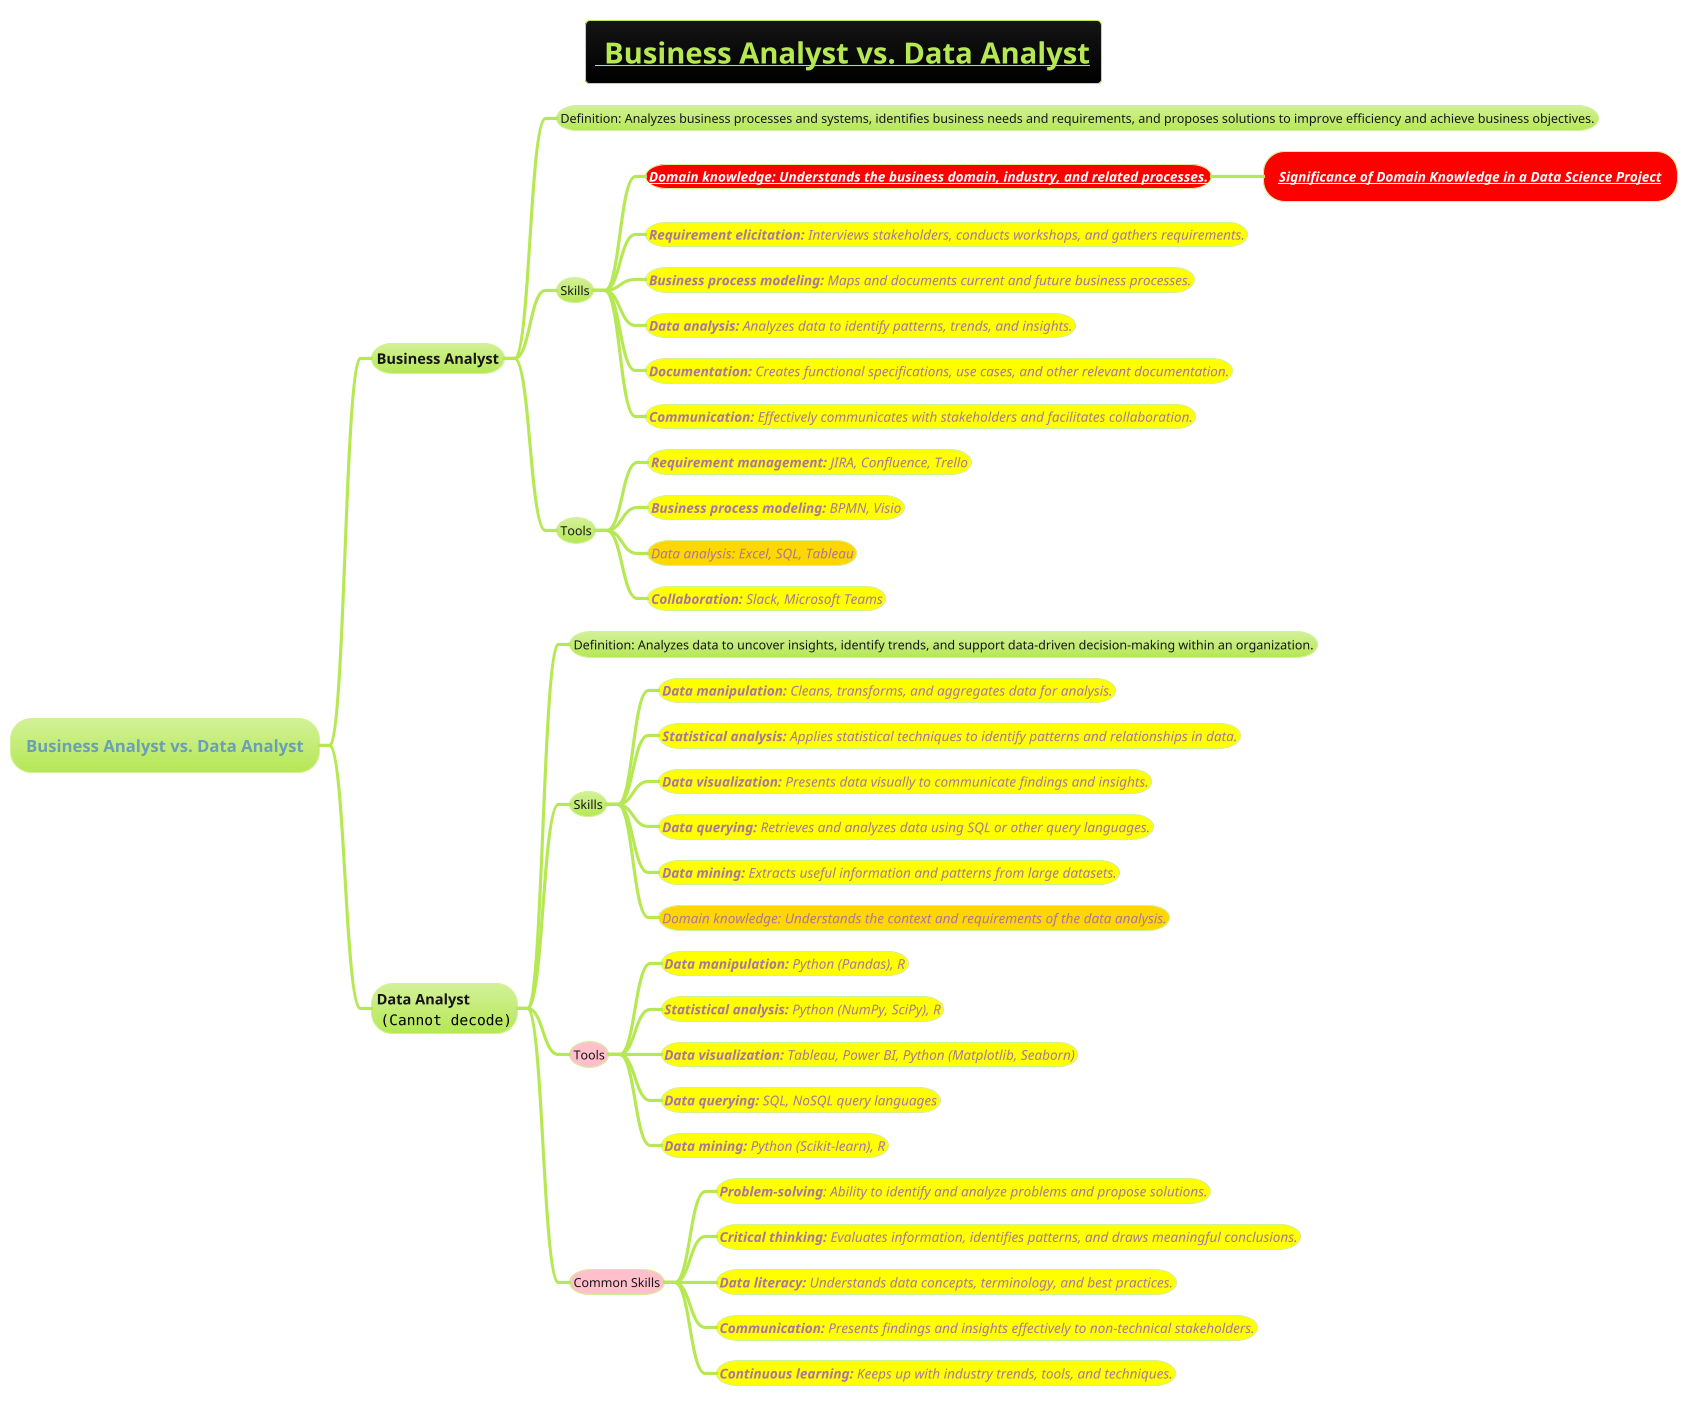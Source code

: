 @startmindmap
title =__ Business Analyst vs. Data Analyst__
!theme hacker

* Business Analyst vs. Data Analyst
** Business Analyst
*** Definition: Analyzes business processes and systems, identifies business needs and requirements, and proposes solutions to improve efficiency and achieve business objectives.
*** Skills
****[#red] ====<size:13>**[[https://heartbeat.comet.ml/significance-of-domain-knowledge-in-a-data-science-project-9fc450b35213 Domain knowledge: Understands the business domain, industry, and related processes.]]**
*****[#red] ====<size:13>**[[https://heartbeat.comet.ml/significance-of-domain-knowledge-in-a-data-science-project-9fc450b35213 Significance of Domain Knowledge in a Data Science Project]]**
****[#yellow] ====<size:13>**Requirement elicitation:** Interviews stakeholders, conducts workshops, and gathers requirements.
****[#yellow] ====<size:13>**Business process modeling:** Maps and documents current and future business processes.
****[#yellow] ====<size:13>**Data analysis:** Analyzes data to identify patterns, trends, and insights.
****[#yellow] ====<size:13>**Documentation:** Creates functional specifications, use cases, and other relevant documentation.
****[#yellow] ====<size:13>**Communication:** Effectively communicates with stakeholders and facilitates collaboration.
*** Tools
****[#yellow] ====<size:13>**Requirement management:** JIRA, Confluence, Trello
****[#yellow] ====<size:13>**Business process modeling:** BPMN, Visio
****[#gold] ====<size:13>Data analysis: Excel, SQL, Tableau
****[#yellow] ====<size:13>**Collaboration:** Slack, Microsoft Teams
** **Data Analyst**\n <img:images/img_2.png>
*** Definition: Analyzes data to uncover insights, identify trends, and support data-driven decision-making within an organization.
*** Skills
****[#yellow] ====<size:13>**Data manipulation:** Cleans, transforms, and aggregates data for analysis.
****[#yellow] ====<size:13>**Statistical analysis:** Applies statistical techniques to identify patterns and relationships in data.
****[#yellow] ====<size:13>**Data visualization:** Presents data visually to communicate findings and insights.
****[#yellow] ====<size:13>**Data querying:** Retrieves and analyzes data using SQL or other query languages.
****[#yellow] ====<size:13>**Data mining:** Extracts useful information and patterns from large datasets.
****[#gold] ====<size:13>Domain knowledge: Understands the context and requirements of the data analysis.
***[#pink] Tools
****[#yellow] ====<size:13>**Data manipulation:** Python (Pandas), R
****[#yellow] ====<size:13>**Statistical analysis:** Python (NumPy, SciPy), R
****[#yellow] ====<size:13>**Data visualization:** Tableau, Power BI, Python (Matplotlib, Seaborn)
****[#yellow] ====<size:13>**Data querying:** SQL, NoSQL query languages
****[#yellow] ====<size:13>**Data mining:** Python (Scikit-learn), R
***[#pink] Common Skills
****[#yellow] ====<size:13>**Problem-solving**: Ability to identify and analyze problems and propose solutions.
****[#yellow] ====<size:13>**Critical thinking:** Evaluates information, identifies patterns, and draws meaningful conclusions.
****[#yellow] ====<size:13>**Data literacy:** Understands data concepts, terminology, and best practices.
****[#yellow] ====<size:13>**Communication:** Presents findings and insights effectively to non-technical stakeholders.
****[#yellow] ====<size:13>**Continuous learning:** Keeps up with industry trends, tools, and techniques.
@endmindmap
